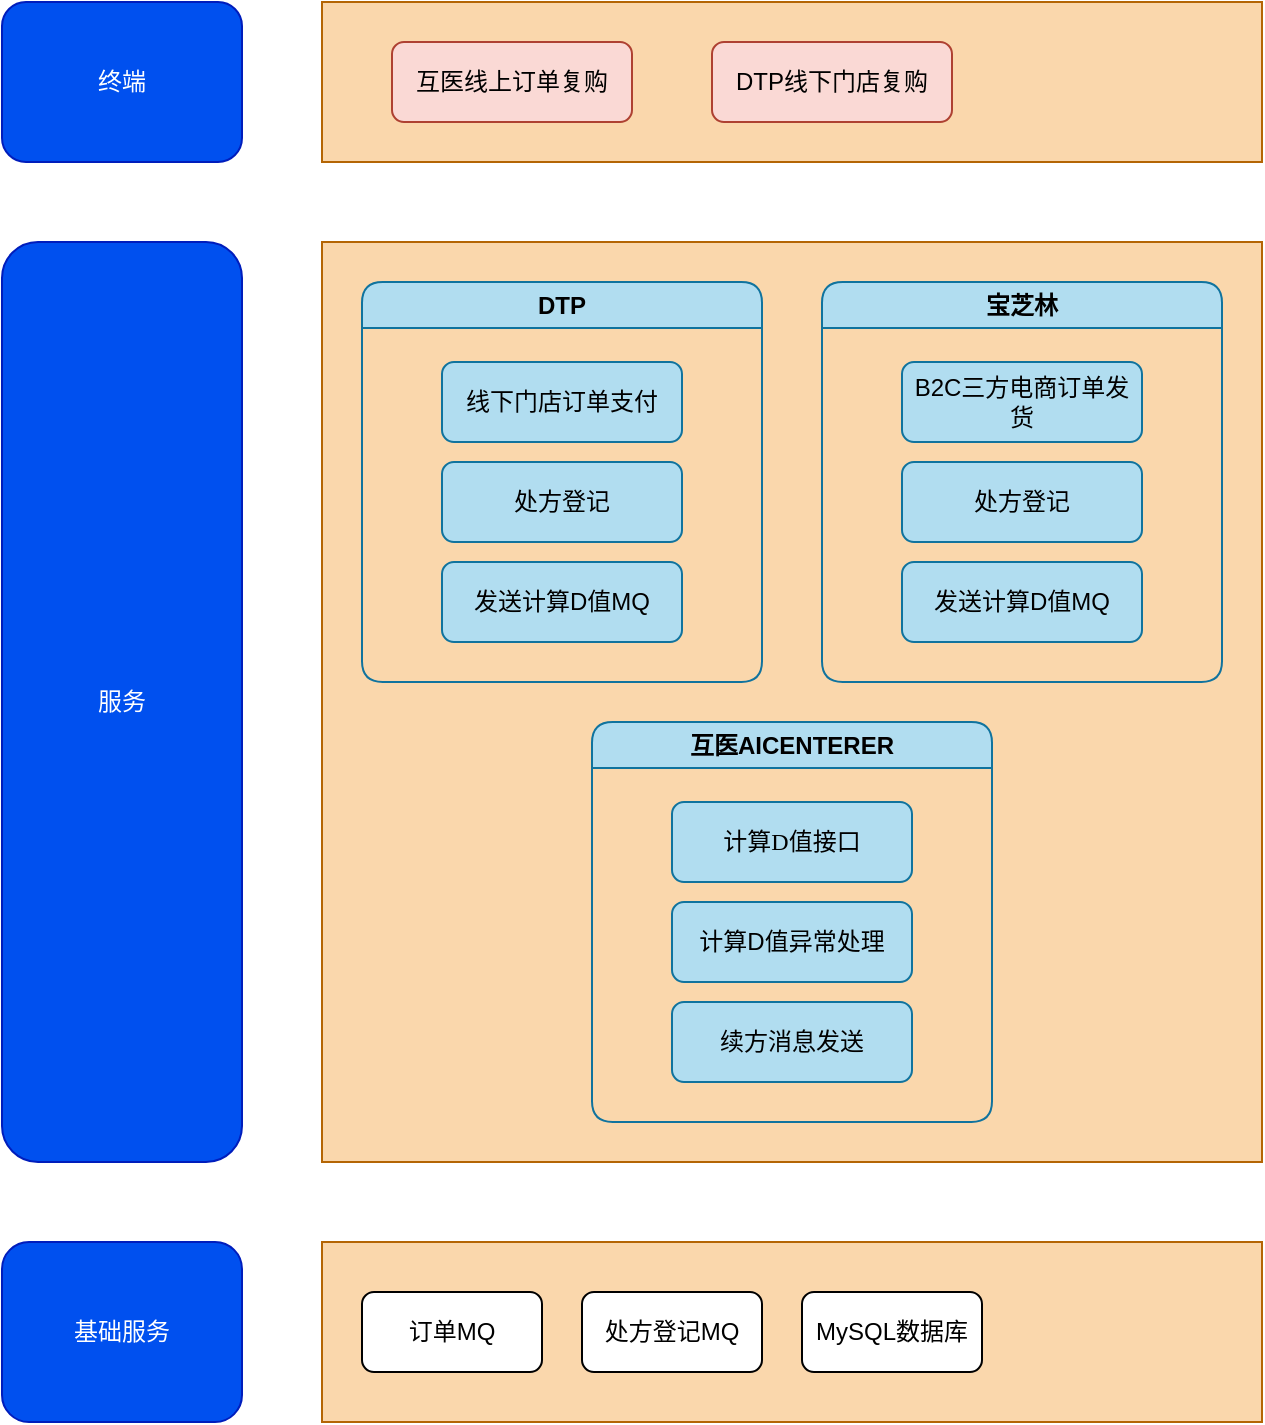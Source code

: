 <mxfile version="20.8.5" type="github">
  <diagram id="elHSAohA4Sq5L1RuTIjF" name="第 1 页">
    <mxGraphModel dx="1434" dy="764" grid="1" gridSize="10" guides="1" tooltips="1" connect="1" arrows="1" fold="1" page="1" pageScale="1" pageWidth="850" pageHeight="1100" math="0" shadow="0">
      <root>
        <mxCell id="0" />
        <mxCell id="1" parent="0" />
        <mxCell id="3P5BmxUmbmKsK2s0NOQR-1" value="终端" style="rounded=1;whiteSpace=wrap;html=1;fillColor=#0050ef;fontColor=#ffffff;strokeColor=#001DBC;" vertex="1" parent="1">
          <mxGeometry x="360" y="360" width="120" height="80" as="geometry" />
        </mxCell>
        <mxCell id="3P5BmxUmbmKsK2s0NOQR-2" value="基础服务" style="rounded=1;whiteSpace=wrap;html=1;fillColor=#0050ef;fontColor=#ffffff;strokeColor=#001DBC;" vertex="1" parent="1">
          <mxGeometry x="360" y="980" width="120" height="90" as="geometry" />
        </mxCell>
        <mxCell id="3P5BmxUmbmKsK2s0NOQR-3" value="服务" style="rounded=1;whiteSpace=wrap;html=1;fillColor=#0050ef;fontColor=#ffffff;strokeColor=#001DBC;" vertex="1" parent="1">
          <mxGeometry x="360" y="480" width="120" height="460" as="geometry" />
        </mxCell>
        <mxCell id="3P5BmxUmbmKsK2s0NOQR-4" value="" style="rounded=0;whiteSpace=wrap;html=1;fillColor=#fad7ac;strokeColor=#b46504;" vertex="1" parent="1">
          <mxGeometry x="520" y="360" width="470" height="80" as="geometry" />
        </mxCell>
        <mxCell id="3P5BmxUmbmKsK2s0NOQR-5" value="" style="rounded=0;whiteSpace=wrap;html=1;fillColor=#fad7ac;strokeColor=#b46504;" vertex="1" parent="1">
          <mxGeometry x="520" y="480" width="470" height="460" as="geometry" />
        </mxCell>
        <mxCell id="3P5BmxUmbmKsK2s0NOQR-6" value="" style="rounded=0;whiteSpace=wrap;html=1;fillColor=#fad7ac;strokeColor=#b46504;" vertex="1" parent="1">
          <mxGeometry x="520" y="980" width="470" height="90" as="geometry" />
        </mxCell>
        <mxCell id="3P5BmxUmbmKsK2s0NOQR-7" value="互医线上订单复购" style="rounded=1;whiteSpace=wrap;html=1;fillColor=#fad9d5;strokeColor=#ae4132;" vertex="1" parent="1">
          <mxGeometry x="555" y="380" width="120" height="40" as="geometry" />
        </mxCell>
        <mxCell id="3P5BmxUmbmKsK2s0NOQR-8" value="DTP线下门店复购" style="rounded=1;whiteSpace=wrap;html=1;fillColor=#fad9d5;strokeColor=#ae4132;" vertex="1" parent="1">
          <mxGeometry x="715" y="380" width="120" height="40" as="geometry" />
        </mxCell>
        <mxCell id="3P5BmxUmbmKsK2s0NOQR-11" value="订单MQ" style="rounded=1;whiteSpace=wrap;html=1;" vertex="1" parent="1">
          <mxGeometry x="540" y="1005" width="90" height="40" as="geometry" />
        </mxCell>
        <mxCell id="3P5BmxUmbmKsK2s0NOQR-12" value="处方登记MQ" style="rounded=1;whiteSpace=wrap;html=1;" vertex="1" parent="1">
          <mxGeometry x="650" y="1005" width="90" height="40" as="geometry" />
        </mxCell>
        <mxCell id="3P5BmxUmbmKsK2s0NOQR-13" value="MySQL数据库" style="rounded=1;whiteSpace=wrap;html=1;" vertex="1" parent="1">
          <mxGeometry x="760" y="1005" width="90" height="40" as="geometry" />
        </mxCell>
        <mxCell id="3P5BmxUmbmKsK2s0NOQR-14" value="DTP" style="swimlane;whiteSpace=wrap;html=1;rounded=1;fillColor=#b1ddf0;strokeColor=#10739e;" vertex="1" parent="1">
          <mxGeometry x="540" y="500" width="200" height="200" as="geometry" />
        </mxCell>
        <mxCell id="3P5BmxUmbmKsK2s0NOQR-9" value="线下门店订单支付" style="rounded=1;whiteSpace=wrap;html=1;fillColor=#b1ddf0;strokeColor=#10739e;" vertex="1" parent="3P5BmxUmbmKsK2s0NOQR-14">
          <mxGeometry x="40" y="40" width="120" height="40" as="geometry" />
        </mxCell>
        <mxCell id="3P5BmxUmbmKsK2s0NOQR-17" value="处方登记" style="rounded=1;whiteSpace=wrap;html=1;fillColor=#b1ddf0;strokeColor=#10739e;" vertex="1" parent="3P5BmxUmbmKsK2s0NOQR-14">
          <mxGeometry x="40" y="90" width="120" height="40" as="geometry" />
        </mxCell>
        <mxCell id="3P5BmxUmbmKsK2s0NOQR-18" value="发送计算D值MQ" style="rounded=1;whiteSpace=wrap;html=1;fillColor=#b1ddf0;strokeColor=#10739e;" vertex="1" parent="3P5BmxUmbmKsK2s0NOQR-14">
          <mxGeometry x="40" y="140" width="120" height="40" as="geometry" />
        </mxCell>
        <mxCell id="3P5BmxUmbmKsK2s0NOQR-15" value="宝芝林" style="swimlane;whiteSpace=wrap;html=1;rounded=1;fillColor=#b1ddf0;strokeColor=#10739e;" vertex="1" parent="1">
          <mxGeometry x="770" y="500" width="200" height="200" as="geometry" />
        </mxCell>
        <mxCell id="3P5BmxUmbmKsK2s0NOQR-19" value="B2C三方电商订单发货" style="rounded=1;whiteSpace=wrap;html=1;fillColor=#b1ddf0;strokeColor=#10739e;" vertex="1" parent="3P5BmxUmbmKsK2s0NOQR-15">
          <mxGeometry x="40" y="40" width="120" height="40" as="geometry" />
        </mxCell>
        <mxCell id="3P5BmxUmbmKsK2s0NOQR-20" value="处方登记" style="rounded=1;whiteSpace=wrap;html=1;fillColor=#b1ddf0;strokeColor=#10739e;" vertex="1" parent="3P5BmxUmbmKsK2s0NOQR-15">
          <mxGeometry x="40" y="90" width="120" height="40" as="geometry" />
        </mxCell>
        <mxCell id="3P5BmxUmbmKsK2s0NOQR-21" value="发送计算D值MQ" style="rounded=1;whiteSpace=wrap;html=1;fillColor=#b1ddf0;strokeColor=#10739e;" vertex="1" parent="3P5BmxUmbmKsK2s0NOQR-15">
          <mxGeometry x="40" y="140" width="120" height="40" as="geometry" />
        </mxCell>
        <mxCell id="3P5BmxUmbmKsK2s0NOQR-16" value="互医AICENTERER" style="swimlane;whiteSpace=wrap;html=1;rounded=1;fillColor=#b1ddf0;strokeColor=#10739e;" vertex="1" parent="1">
          <mxGeometry x="655" y="720" width="200" height="200" as="geometry" />
        </mxCell>
        <mxCell id="3P5BmxUmbmKsK2s0NOQR-10" value="&lt;p class=&quot;MsoNormal&quot;&gt;&lt;font face=&quot;宋体&quot;&gt;计算&lt;/font&gt;&lt;font face=&quot;宋体&quot;&gt;D值接口&lt;/font&gt;&lt;/p&gt;" style="rounded=1;whiteSpace=wrap;html=1;fillColor=#b1ddf0;strokeColor=#10739e;" vertex="1" parent="3P5BmxUmbmKsK2s0NOQR-16">
          <mxGeometry x="40" y="40" width="120" height="40" as="geometry" />
        </mxCell>
        <mxCell id="3P5BmxUmbmKsK2s0NOQR-23" value="&lt;p class=&quot;MsoNormal&quot;&gt;续方消息发送&lt;/p&gt;" style="rounded=1;whiteSpace=wrap;html=1;fillColor=#b1ddf0;strokeColor=#10739e;" vertex="1" parent="3P5BmxUmbmKsK2s0NOQR-16">
          <mxGeometry x="40" y="140" width="120" height="40" as="geometry" />
        </mxCell>
        <mxCell id="3P5BmxUmbmKsK2s0NOQR-22" value="计算D值异常处理" style="rounded=1;whiteSpace=wrap;html=1;fillColor=#b1ddf0;strokeColor=#10739e;" vertex="1" parent="3P5BmxUmbmKsK2s0NOQR-16">
          <mxGeometry x="40" y="90" width="120" height="40" as="geometry" />
        </mxCell>
      </root>
    </mxGraphModel>
  </diagram>
</mxfile>
